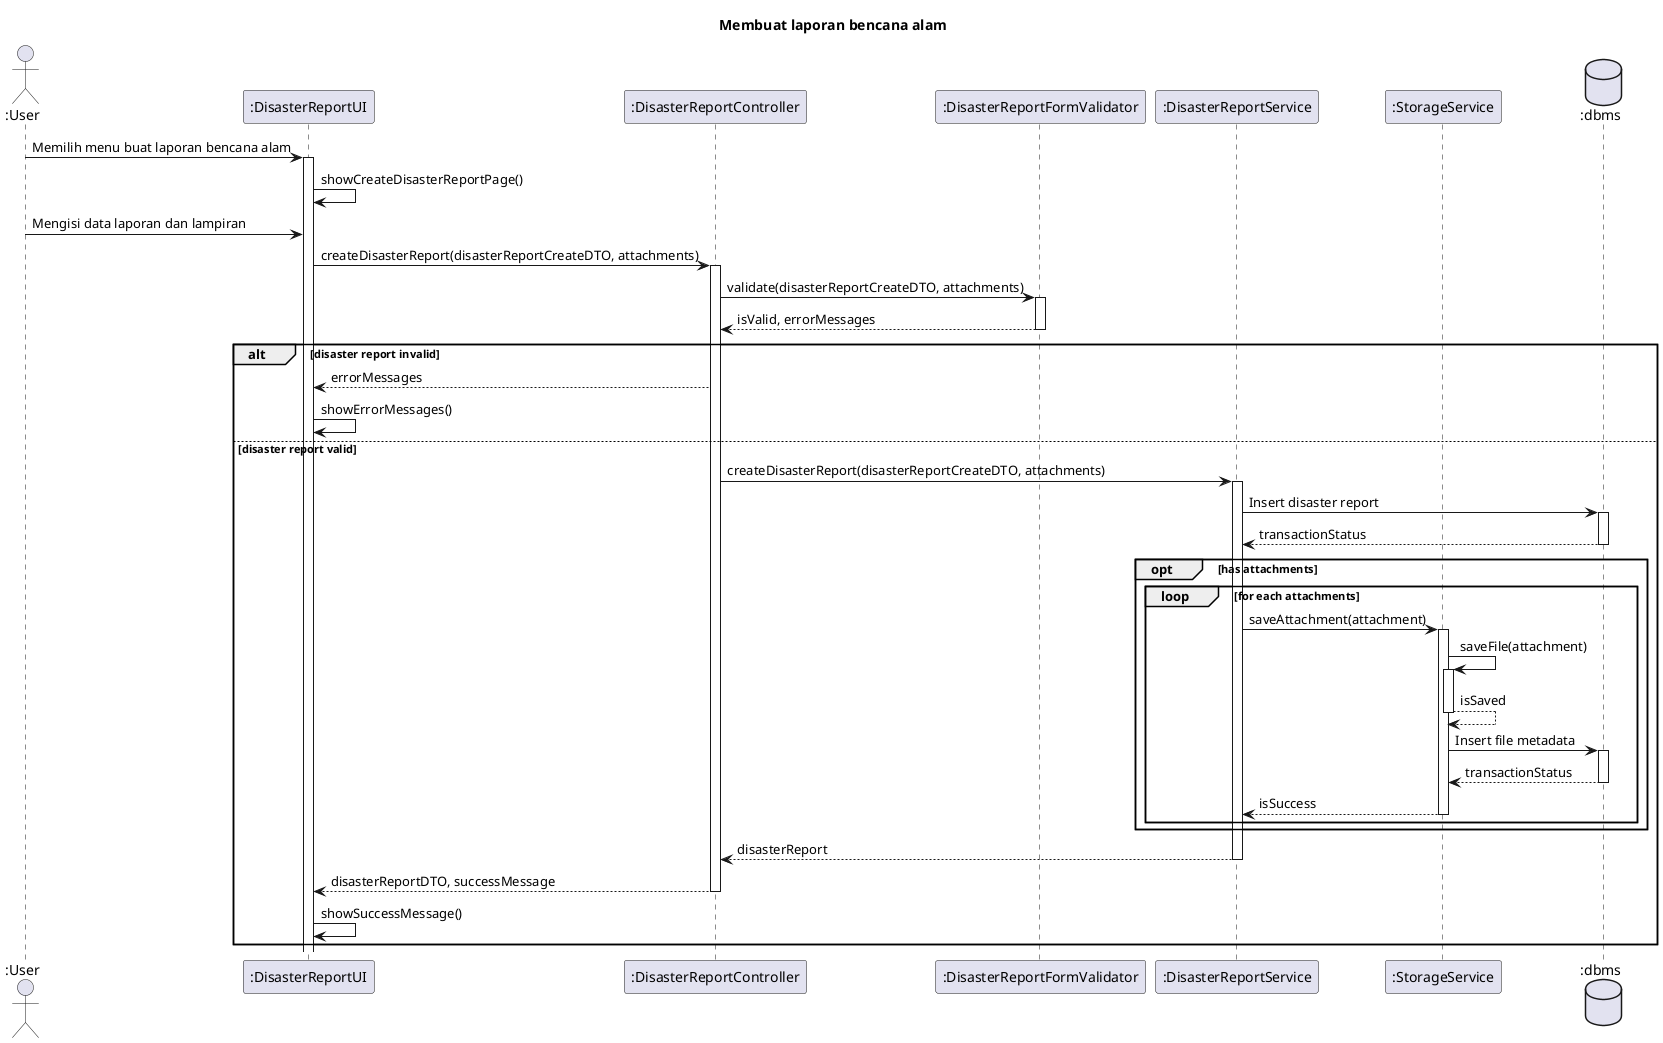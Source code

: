 @startuml SD-MAP-017 - Membuat laporan bencana alam

title Membuat laporan bencana alam

actor ":User" as user
participant ":DisasterReportUI" as view
participant ":DisasterReportController" as controller
participant ":DisasterReportFormValidator" as validator
participant ":DisasterReportService" as disasterService
participant ":StorageService" as storageService
database ":dbms" as db

user -> view ++: Memilih menu buat laporan bencana alam
view -> view : showCreateDisasterReportPage()

user -> view : Mengisi data laporan dan lampiran
view -> controller ++: createDisasterReport(disasterReportCreateDTO, attachments)
  controller -> validator ++: validate(disasterReportCreateDTO, attachments)
    return isValid, errorMessages

  alt disaster report invalid
    controller --> view: errorMessages
    view -> view: showErrorMessages()
  else disaster report valid
    controller -> disasterService ++: createDisasterReport(disasterReportCreateDTO, attachments)
      disasterService -> db ++: Insert disaster report
        return transactionStatus
      
      opt has attachments
        loop for each attachments
          disasterService -> storageService ++: saveAttachment(attachment)
            storageService -> storageService ++: saveFile(attachment)
              return isSaved

            storageService -> db ++: Insert file metadata
              return transactionStatus
            return isSuccess
        end
      end
      return disasterReport
    return disasterReportDTO, successMessage

    view -> view: showSuccessMessage()
  end